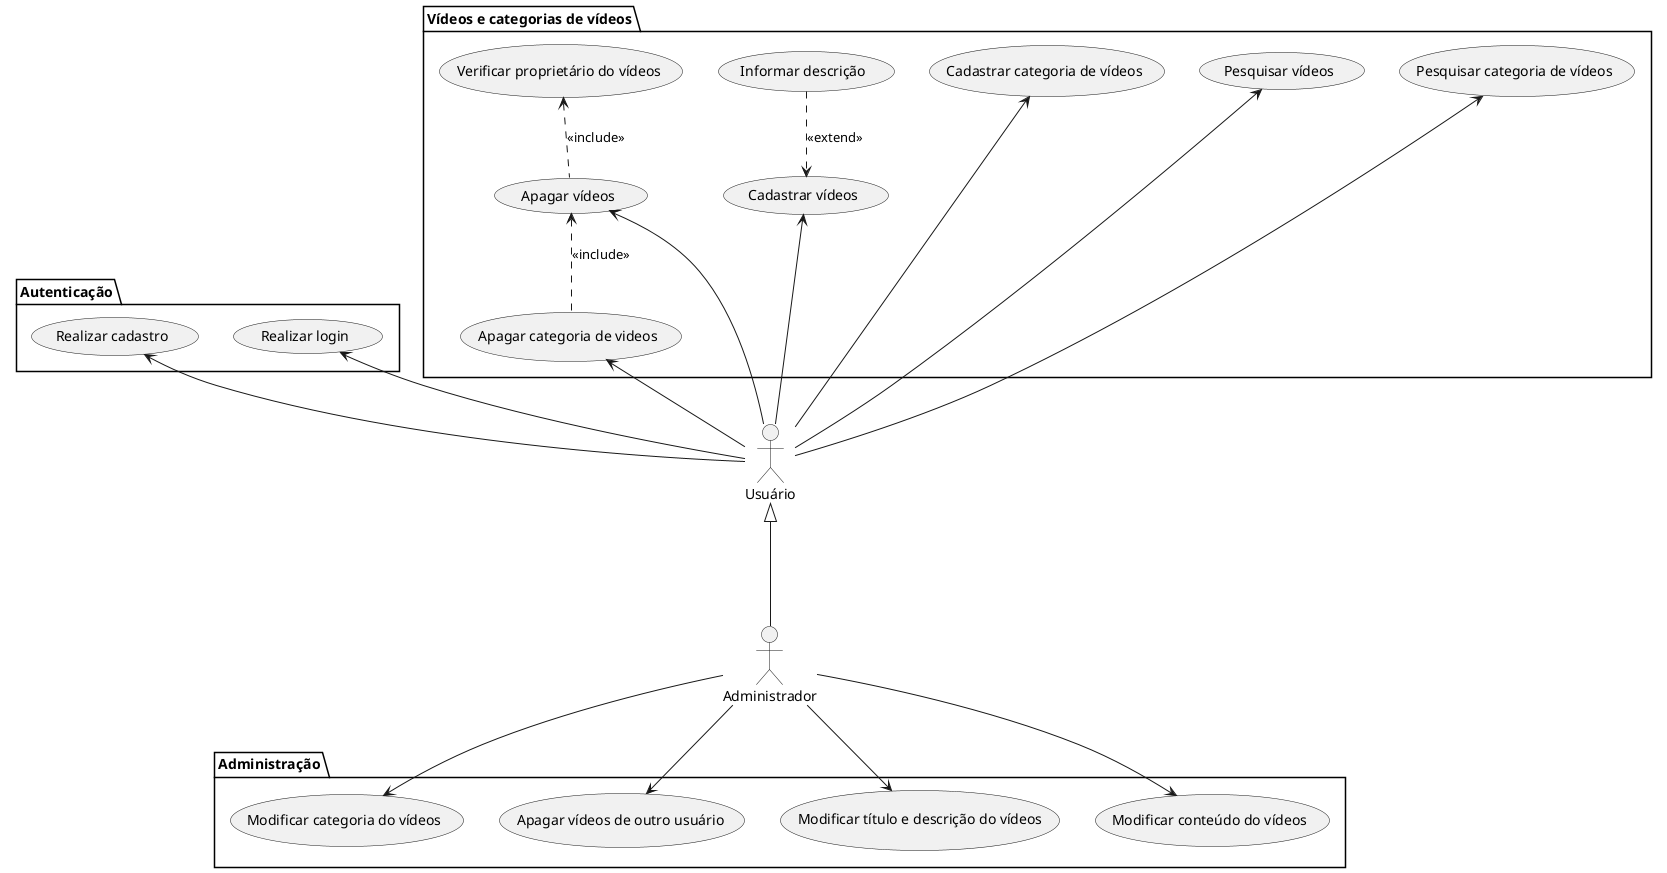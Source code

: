 @startuml DevFlix
skinparam Style strictuml

:Usuário: as usuario
:Administrador: as administrador


/' Casos de uso do usuário '/
package Autenticação {
    (Realizar cadastro) as cadastro
    (Realizar login) as login
}
package "Vídeos e categorias de vídeos" {
    (Apagar vídeos) as apagarv
    (Pesquisar vídeos) as pesqv
    (Cadastrar vídeos) as cadv
    (Informar descrição) as infdesc
    (Pesquisar categoria de vídeos) as pesqcatv
    (Cadastrar categoria de vídeos) as cadcatv
    (Apagar categoria de videos) as apgcatv
    (Verificar proprietário do vídeos) as verifprop
}


/' Casos de uso do administrador '/
package Administração {
    (Modificar categoria do vídeos) as modcatv
    (Modificar conteúdo do vídeos) as modcontv
    (Apagar vídeos de outro usuário) as apgvout
    (Modificar título e descrição do vídeos) as modtitdesc
}


/' Generalização dos atores '/
usuario <|-down-- administrador

/' Associação dos casos de uso do usuário '/
usuario -up-> cadv
usuario -up-> pesqcatv
usuario -up-> apgcatv
usuario -up-> pesqv
usuario -up-> cadcatv
usuario -up-> login
usuario -up-> apagarv
usuario -up-> cadastro


/' Include e Extend dos casos de uso do usuário '/
apagarv .up.> verifprop : <<include>>
apgcatv .up.> apagarv : <<include>>
infdesc .down.> cadv : <<extend>>


/' Associação dos casos de uso do administrador '/
administrador -right-> modcatv
administrador -left-> modcontv
administrador -down-> apgvout
administrador -down-> modtitdesc

@enduml